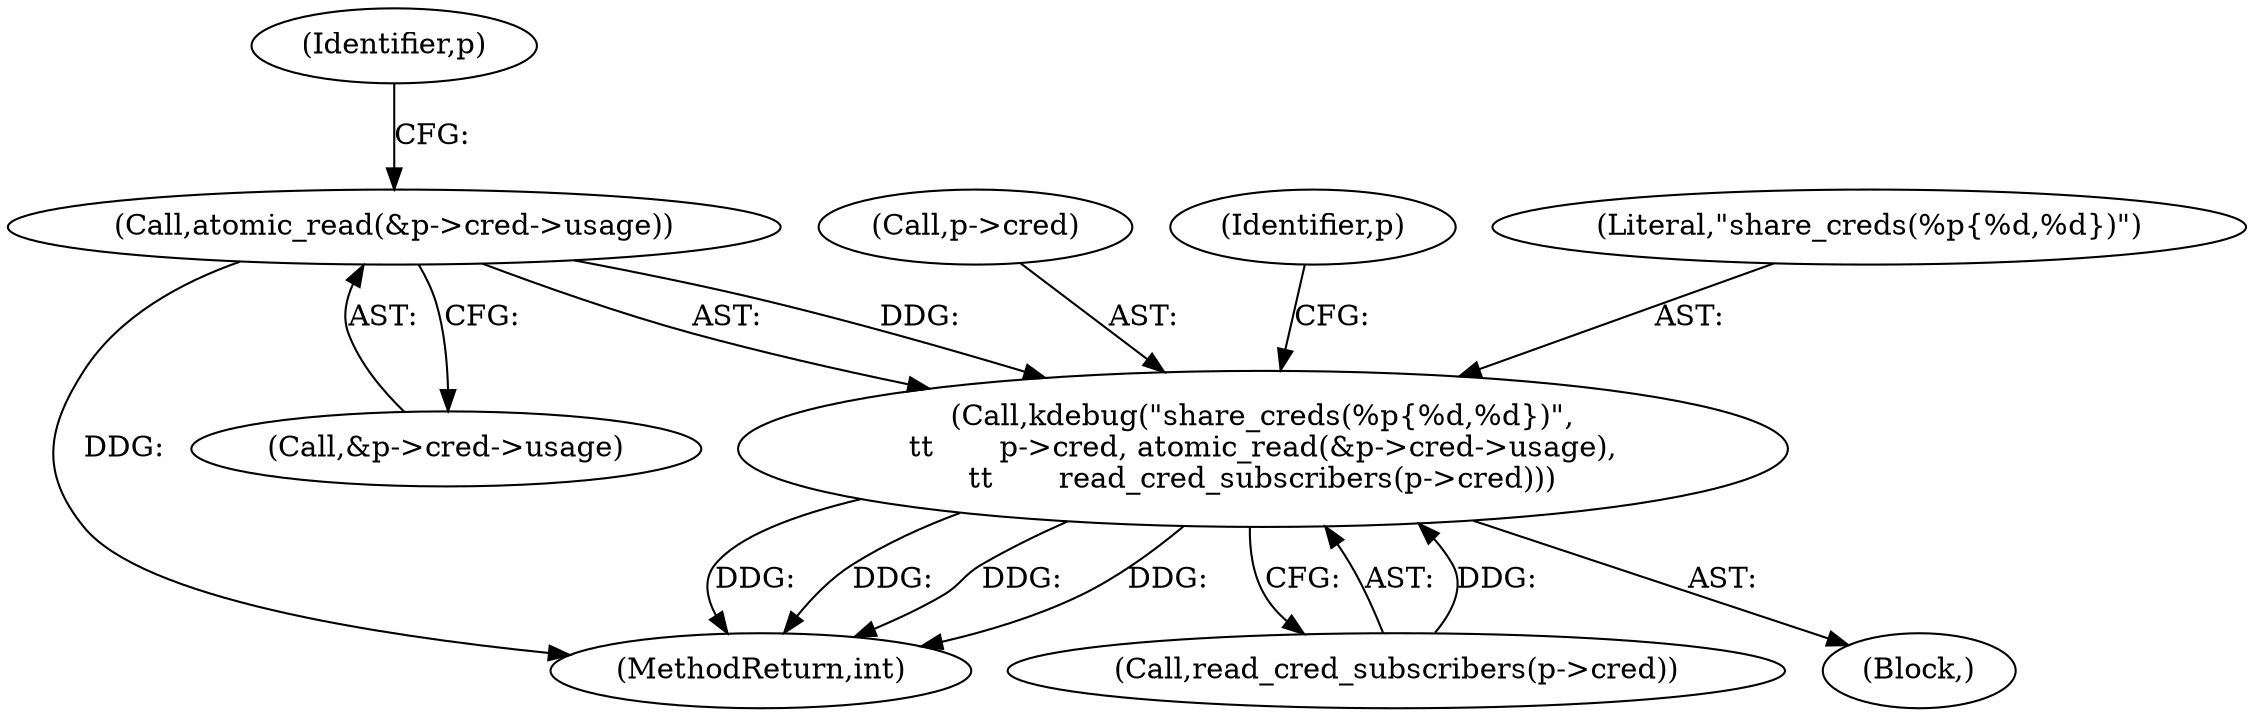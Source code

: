 digraph "0_linux_79549c6dfda0603dba9a70a53467ce62d9335c33@API" {
"1000137" [label="(Call,atomic_read(&p->cred->usage))"];
"1000132" [label="(Call,kdebug(\"share_creds(%p{%d,%d})\",\n\t\t       p->cred, atomic_read(&p->cred->usage),\n\t\t       read_cred_subscribers(p->cred)))"];
"1000134" [label="(Call,p->cred)"];
"1000137" [label="(Call,atomic_read(&p->cred->usage))"];
"1000144" [label="(Call,read_cred_subscribers(p->cred))"];
"1000230" [label="(MethodReturn,int)"];
"1000132" [label="(Call,kdebug(\"share_creds(%p{%d,%d})\",\n\t\t       p->cred, atomic_read(&p->cred->usage),\n\t\t       read_cred_subscribers(p->cred)))"];
"1000138" [label="(Call,&p->cred->usage)"];
"1000153" [label="(Identifier,p)"];
"1000114" [label="(Block,)"];
"1000146" [label="(Identifier,p)"];
"1000133" [label="(Literal,\"share_creds(%p{%d,%d})\")"];
"1000137" -> "1000132"  [label="AST: "];
"1000137" -> "1000138"  [label="CFG: "];
"1000138" -> "1000137"  [label="AST: "];
"1000146" -> "1000137"  [label="CFG: "];
"1000137" -> "1000230"  [label="DDG: "];
"1000137" -> "1000132"  [label="DDG: "];
"1000132" -> "1000114"  [label="AST: "];
"1000132" -> "1000144"  [label="CFG: "];
"1000133" -> "1000132"  [label="AST: "];
"1000134" -> "1000132"  [label="AST: "];
"1000144" -> "1000132"  [label="AST: "];
"1000153" -> "1000132"  [label="CFG: "];
"1000132" -> "1000230"  [label="DDG: "];
"1000132" -> "1000230"  [label="DDG: "];
"1000132" -> "1000230"  [label="DDG: "];
"1000132" -> "1000230"  [label="DDG: "];
"1000144" -> "1000132"  [label="DDG: "];
}
